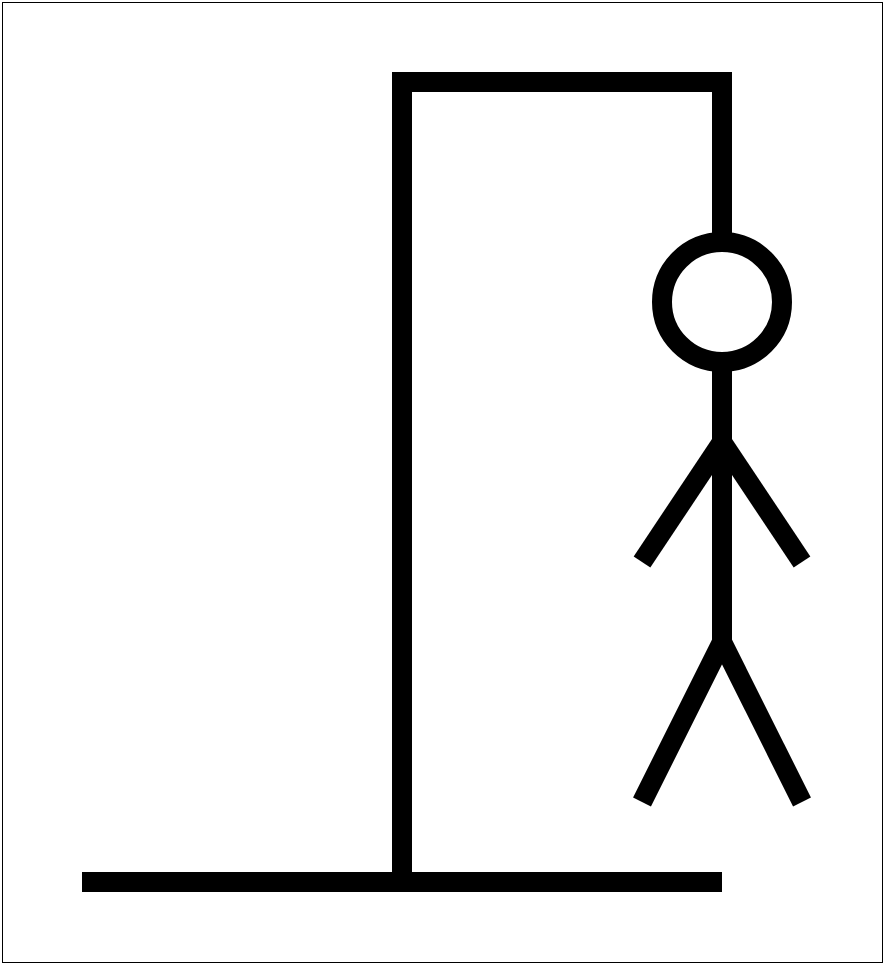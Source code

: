 <mxfile version="15.8.3" type="device"><diagram id="EljWpPL1ytORYpNvxFug" name="Page-1"><mxGraphModel dx="1197" dy="796" grid="1" gridSize="10" guides="1" tooltips="1" connect="1" arrows="1" fold="1" page="1" pageScale="1" pageWidth="850" pageHeight="1100" math="0" shadow="0"><root><mxCell id="0"/><mxCell id="1" parent="0"/><mxCell id="u2GL5sYX_MbtvUARTH2--24" value="" style="rounded=0;whiteSpace=wrap;html=1;strokeWidth=0.5;fillColor=none;" vertex="1" parent="1"><mxGeometry x="80" y="200" width="440" height="480" as="geometry"/></mxCell><object label="Failed 1" id="u2GL5sYX_MbtvUARTH2--1"><mxCell parent="0"/></object><mxCell id="u2GL5sYX_MbtvUARTH2--12" value="" style="endArrow=none;html=1;rounded=0;strokeWidth=10;" edge="1" parent="u2GL5sYX_MbtvUARTH2--1"><mxGeometry width="50" height="50" relative="1" as="geometry"><mxPoint x="120" y="640" as="sourcePoint"/><mxPoint x="440" y="640" as="targetPoint"/></mxGeometry></mxCell><object label="Failed 2" id="u2GL5sYX_MbtvUARTH2--2"><mxCell parent="0"/></object><mxCell id="u2GL5sYX_MbtvUARTH2--13" value="" style="endArrow=none;html=1;rounded=0;strokeWidth=10;" edge="1" parent="u2GL5sYX_MbtvUARTH2--2"><mxGeometry width="50" height="50" relative="1" as="geometry"><mxPoint x="280" y="640" as="sourcePoint"/><mxPoint x="280" y="240" as="targetPoint"/></mxGeometry></mxCell><object label="Failed 3" id="u2GL5sYX_MbtvUARTH2--3"><mxCell parent="0"/></object><mxCell id="u2GL5sYX_MbtvUARTH2--14" value="" style="endArrow=none;html=1;rounded=0;strokeWidth=10;" edge="1" parent="u2GL5sYX_MbtvUARTH2--3"><mxGeometry width="50" height="50" relative="1" as="geometry"><mxPoint x="275" y="240" as="sourcePoint"/><mxPoint x="445" y="240" as="targetPoint"/></mxGeometry></mxCell><mxCell id="u2GL5sYX_MbtvUARTH2--4" value="Failed 4" parent="0"/><mxCell id="u2GL5sYX_MbtvUARTH2--15" value="" style="endArrow=none;html=1;rounded=0;strokeWidth=10;" edge="1" parent="u2GL5sYX_MbtvUARTH2--4"><mxGeometry width="50" height="50" relative="1" as="geometry"><mxPoint x="440" y="320" as="sourcePoint"/><mxPoint x="440" y="240" as="targetPoint"/></mxGeometry></mxCell><mxCell id="u2GL5sYX_MbtvUARTH2--5" value="Failed 5" parent="0"/><mxCell id="u2GL5sYX_MbtvUARTH2--16" value="" style="ellipse;whiteSpace=wrap;html=1;aspect=fixed;strokeWidth=10;fillColor=none;" vertex="1" parent="u2GL5sYX_MbtvUARTH2--5"><mxGeometry x="410" y="320" width="60" height="60" as="geometry"/></mxCell><mxCell id="u2GL5sYX_MbtvUARTH2--6" value="Failed 6" parent="0"/><mxCell id="u2GL5sYX_MbtvUARTH2--17" value="" style="endArrow=none;html=1;rounded=0;strokeWidth=10;entryX=0.5;entryY=1;entryDx=0;entryDy=0;" edge="1" parent="u2GL5sYX_MbtvUARTH2--6" target="u2GL5sYX_MbtvUARTH2--16"><mxGeometry width="50" height="50" relative="1" as="geometry"><mxPoint x="440" y="520" as="sourcePoint"/><mxPoint x="70" y="270" as="targetPoint"/></mxGeometry></mxCell><mxCell id="u2GL5sYX_MbtvUARTH2--7" value="Failed 7" parent="0"/><mxCell id="u2GL5sYX_MbtvUARTH2--18" value="" style="endArrow=none;html=1;rounded=0;strokeWidth=10;" edge="1" parent="u2GL5sYX_MbtvUARTH2--7"><mxGeometry width="50" height="50" relative="1" as="geometry"><mxPoint x="400" y="600" as="sourcePoint"/><mxPoint x="440" y="520" as="targetPoint"/></mxGeometry></mxCell><mxCell id="u2GL5sYX_MbtvUARTH2--8" value="Failed 8" style="" parent="0"/><mxCell id="u2GL5sYX_MbtvUARTH2--20" value="" style="endArrow=none;html=1;rounded=0;strokeWidth=10;" edge="1" parent="u2GL5sYX_MbtvUARTH2--8"><mxGeometry width="50" height="50" relative="1" as="geometry"><mxPoint x="480" y="600" as="sourcePoint"/><mxPoint x="440" y="520" as="targetPoint"/></mxGeometry></mxCell><mxCell id="u2GL5sYX_MbtvUARTH2--9" value="Failed 9" parent="0"/><mxCell id="u2GL5sYX_MbtvUARTH2--21" value="" style="endArrow=none;html=1;rounded=0;strokeWidth=10;" edge="1" parent="u2GL5sYX_MbtvUARTH2--9"><mxGeometry width="50" height="50" relative="1" as="geometry"><mxPoint x="400" y="480" as="sourcePoint"/><mxPoint x="440" y="420" as="targetPoint"/></mxGeometry></mxCell><mxCell id="u2GL5sYX_MbtvUARTH2--10" value="Failed 10" style="" parent="0"/><mxCell id="u2GL5sYX_MbtvUARTH2--22" value="" style="endArrow=none;html=1;rounded=0;strokeWidth=10;" edge="1" parent="u2GL5sYX_MbtvUARTH2--10"><mxGeometry width="50" height="50" relative="1" as="geometry"><mxPoint x="480" y="480" as="sourcePoint"/><mxPoint x="440" y="420" as="targetPoint"/></mxGeometry></mxCell></root></mxGraphModel></diagram></mxfile>